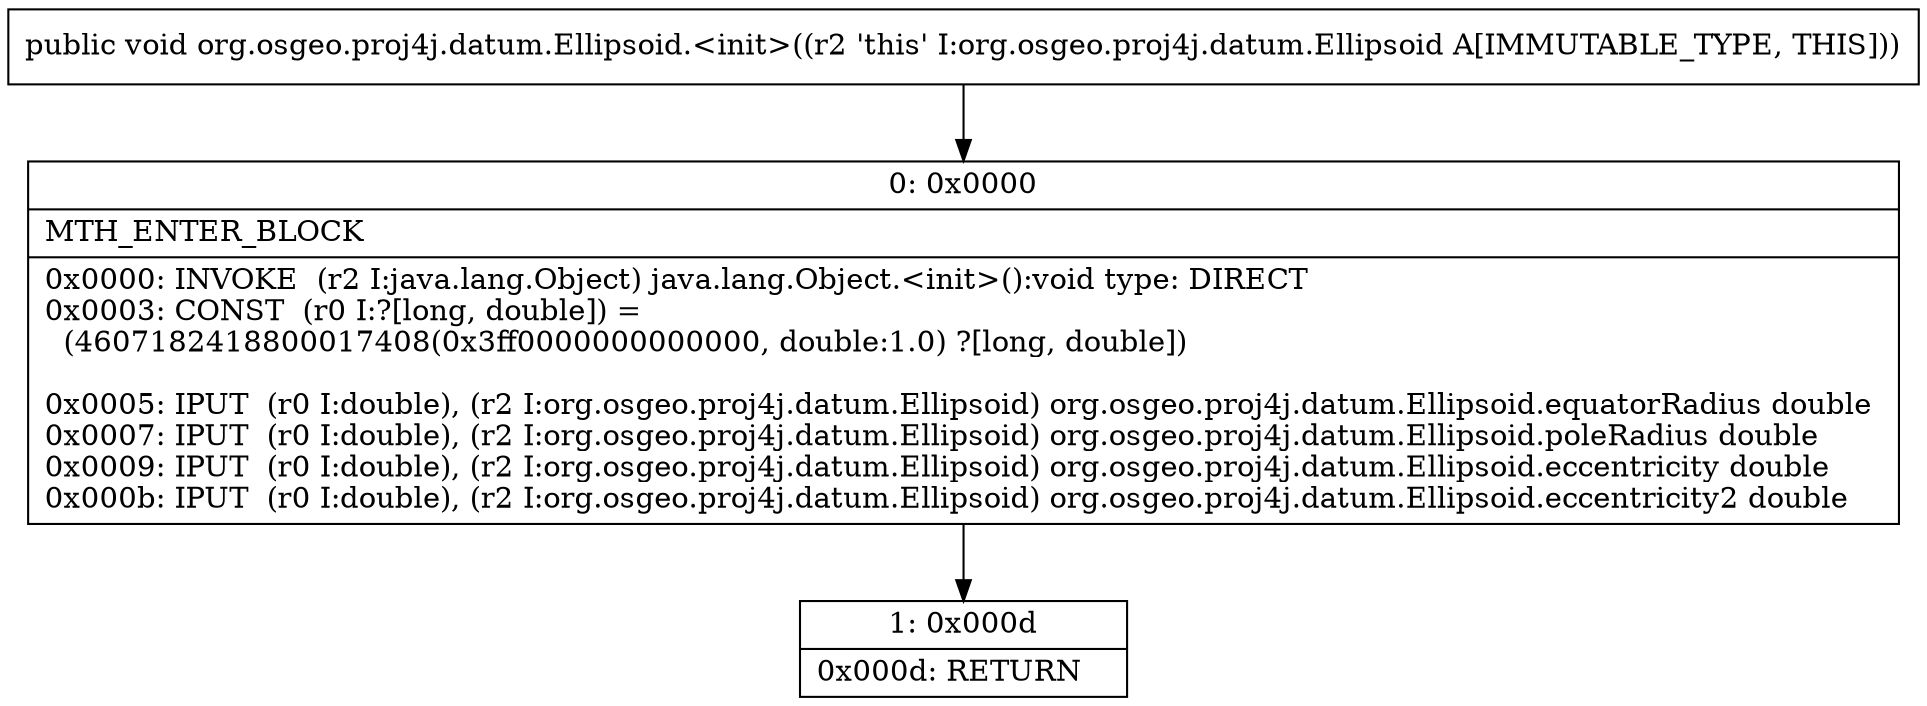 digraph "CFG fororg.osgeo.proj4j.datum.Ellipsoid.\<init\>()V" {
Node_0 [shape=record,label="{0\:\ 0x0000|MTH_ENTER_BLOCK\l|0x0000: INVOKE  (r2 I:java.lang.Object) java.lang.Object.\<init\>():void type: DIRECT \l0x0003: CONST  (r0 I:?[long, double]) = \l  (4607182418800017408(0x3ff0000000000000, double:1.0) ?[long, double])\l \l0x0005: IPUT  (r0 I:double), (r2 I:org.osgeo.proj4j.datum.Ellipsoid) org.osgeo.proj4j.datum.Ellipsoid.equatorRadius double \l0x0007: IPUT  (r0 I:double), (r2 I:org.osgeo.proj4j.datum.Ellipsoid) org.osgeo.proj4j.datum.Ellipsoid.poleRadius double \l0x0009: IPUT  (r0 I:double), (r2 I:org.osgeo.proj4j.datum.Ellipsoid) org.osgeo.proj4j.datum.Ellipsoid.eccentricity double \l0x000b: IPUT  (r0 I:double), (r2 I:org.osgeo.proj4j.datum.Ellipsoid) org.osgeo.proj4j.datum.Ellipsoid.eccentricity2 double \l}"];
Node_1 [shape=record,label="{1\:\ 0x000d|0x000d: RETURN   \l}"];
MethodNode[shape=record,label="{public void org.osgeo.proj4j.datum.Ellipsoid.\<init\>((r2 'this' I:org.osgeo.proj4j.datum.Ellipsoid A[IMMUTABLE_TYPE, THIS])) }"];
MethodNode -> Node_0;
Node_0 -> Node_1;
}


